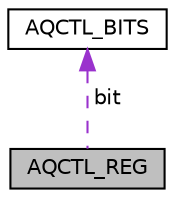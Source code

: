 digraph "AQCTL_REG"
{
  edge [fontname="Helvetica",fontsize="10",labelfontname="Helvetica",labelfontsize="10"];
  node [fontname="Helvetica",fontsize="10",shape=record];
  Node1 [label="AQCTL_REG",height=0.2,width=0.4,color="black", fillcolor="grey75", style="filled", fontcolor="black"];
  Node2 -> Node1 [dir="back",color="darkorchid3",fontsize="10",style="dashed",label=" bit" ];
  Node2 [label="AQCTL_BITS",height=0.2,width=0.4,color="black", fillcolor="white", style="filled",URL="$struct_a_q_c_t_l___b_i_t_s.html"];
}
